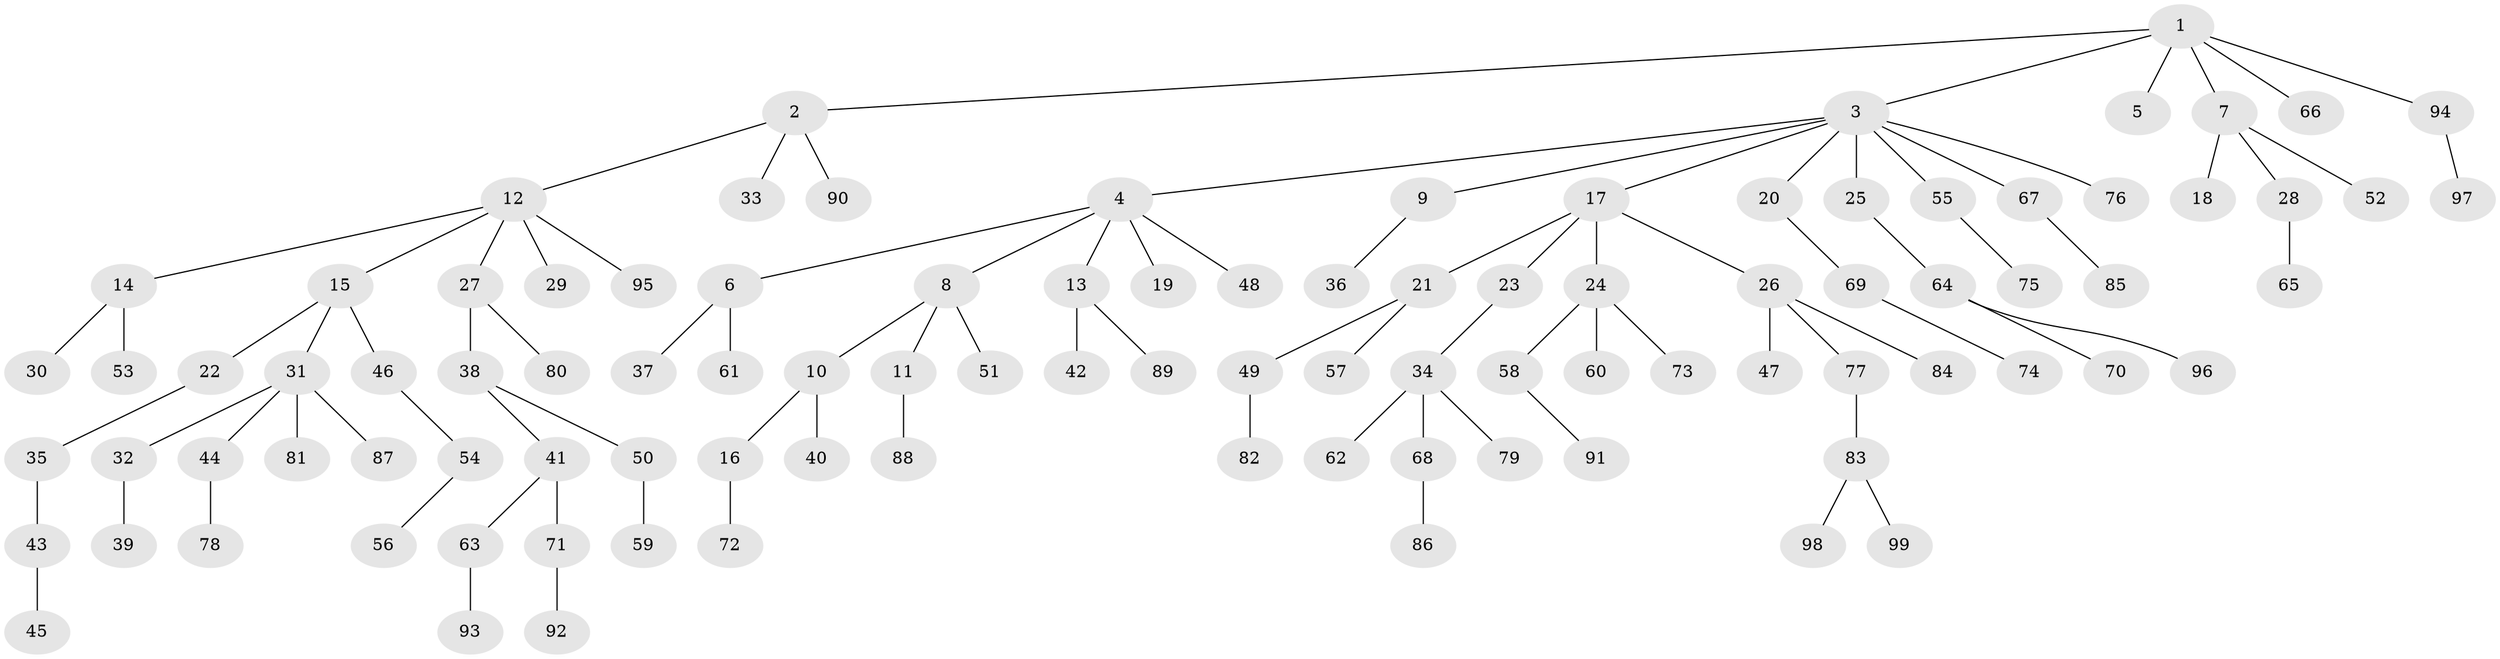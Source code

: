 // Generated by graph-tools (version 1.1) at 2025/37/03/09/25 02:37:04]
// undirected, 99 vertices, 98 edges
graph export_dot {
graph [start="1"]
  node [color=gray90,style=filled];
  1;
  2;
  3;
  4;
  5;
  6;
  7;
  8;
  9;
  10;
  11;
  12;
  13;
  14;
  15;
  16;
  17;
  18;
  19;
  20;
  21;
  22;
  23;
  24;
  25;
  26;
  27;
  28;
  29;
  30;
  31;
  32;
  33;
  34;
  35;
  36;
  37;
  38;
  39;
  40;
  41;
  42;
  43;
  44;
  45;
  46;
  47;
  48;
  49;
  50;
  51;
  52;
  53;
  54;
  55;
  56;
  57;
  58;
  59;
  60;
  61;
  62;
  63;
  64;
  65;
  66;
  67;
  68;
  69;
  70;
  71;
  72;
  73;
  74;
  75;
  76;
  77;
  78;
  79;
  80;
  81;
  82;
  83;
  84;
  85;
  86;
  87;
  88;
  89;
  90;
  91;
  92;
  93;
  94;
  95;
  96;
  97;
  98;
  99;
  1 -- 2;
  1 -- 3;
  1 -- 5;
  1 -- 7;
  1 -- 66;
  1 -- 94;
  2 -- 12;
  2 -- 33;
  2 -- 90;
  3 -- 4;
  3 -- 9;
  3 -- 17;
  3 -- 20;
  3 -- 25;
  3 -- 55;
  3 -- 67;
  3 -- 76;
  4 -- 6;
  4 -- 8;
  4 -- 13;
  4 -- 19;
  4 -- 48;
  6 -- 37;
  6 -- 61;
  7 -- 18;
  7 -- 28;
  7 -- 52;
  8 -- 10;
  8 -- 11;
  8 -- 51;
  9 -- 36;
  10 -- 16;
  10 -- 40;
  11 -- 88;
  12 -- 14;
  12 -- 15;
  12 -- 27;
  12 -- 29;
  12 -- 95;
  13 -- 42;
  13 -- 89;
  14 -- 30;
  14 -- 53;
  15 -- 22;
  15 -- 31;
  15 -- 46;
  16 -- 72;
  17 -- 21;
  17 -- 23;
  17 -- 24;
  17 -- 26;
  20 -- 69;
  21 -- 49;
  21 -- 57;
  22 -- 35;
  23 -- 34;
  24 -- 58;
  24 -- 60;
  24 -- 73;
  25 -- 64;
  26 -- 47;
  26 -- 77;
  26 -- 84;
  27 -- 38;
  27 -- 80;
  28 -- 65;
  31 -- 32;
  31 -- 44;
  31 -- 81;
  31 -- 87;
  32 -- 39;
  34 -- 62;
  34 -- 68;
  34 -- 79;
  35 -- 43;
  38 -- 41;
  38 -- 50;
  41 -- 63;
  41 -- 71;
  43 -- 45;
  44 -- 78;
  46 -- 54;
  49 -- 82;
  50 -- 59;
  54 -- 56;
  55 -- 75;
  58 -- 91;
  63 -- 93;
  64 -- 70;
  64 -- 96;
  67 -- 85;
  68 -- 86;
  69 -- 74;
  71 -- 92;
  77 -- 83;
  83 -- 98;
  83 -- 99;
  94 -- 97;
}
